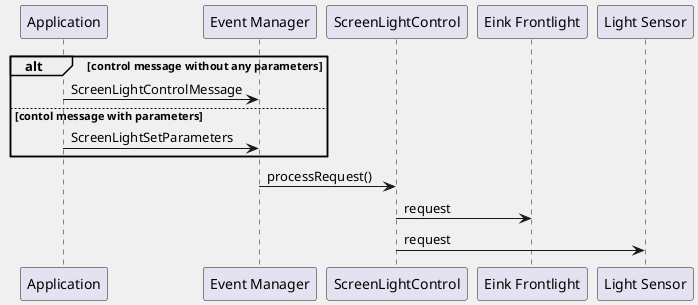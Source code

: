 @startuml
skinparam BackgroundColor F0F0F0
alt control message without any parameters
Application -> "Event Manager" as evm : ScreenLightControlMessage
else contol message with parameters
Application -> "Event Manager" as evm : ScreenLightSetParameters
end
evm -> "ScreenLightControl" as slc: processRequest()
slc -> "Eink Frontlight" : request
slc -> "Light Sensor" : request
@enduml
